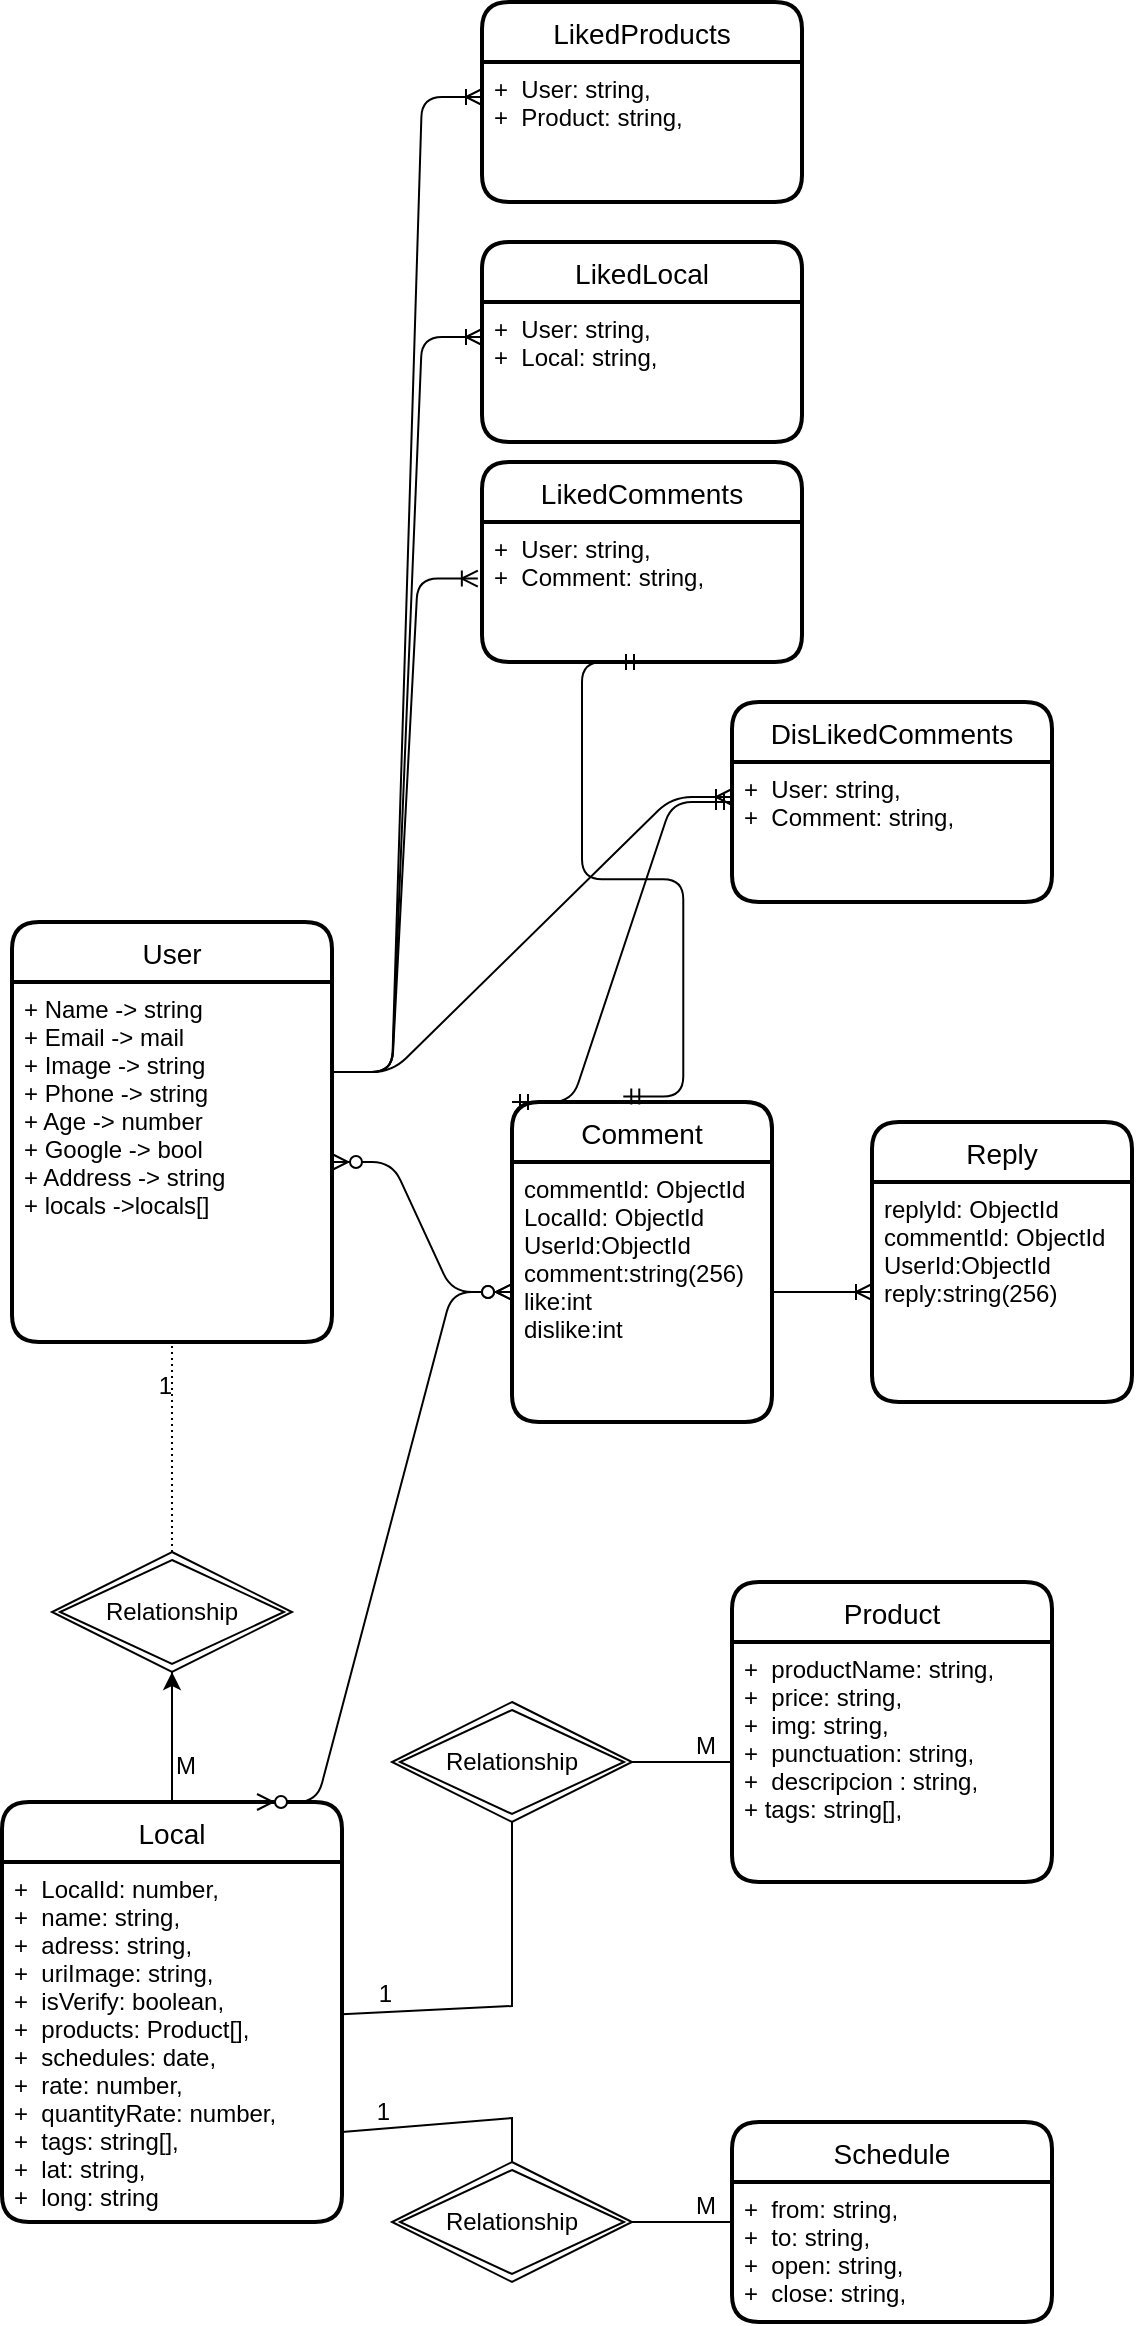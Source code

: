 <mxfile>
    <diagram id="dfq4scQvj7t1t1Jvq5pm" name="Database">
        <mxGraphModel dx="1151" dy="1670" grid="1" gridSize="10" guides="1" tooltips="1" connect="1" arrows="1" fold="1" page="1" pageScale="1" pageWidth="850" pageHeight="1100" math="0" shadow="0">
            <root>
                <mxCell id="0"/>
                <mxCell id="1" parent="0"/>
                <mxCell id="15" style="edgeStyle=none;html=1;exitX=0.5;exitY=0;exitDx=0;exitDy=0;" parent="1" source="12" edge="1">
                    <mxGeometry relative="1" as="geometry">
                        <mxPoint x="200" y="90" as="targetPoint"/>
                    </mxGeometry>
                </mxCell>
                <mxCell id="12" value="User" style="swimlane;childLayout=stackLayout;horizontal=1;startSize=30;horizontalStack=0;rounded=1;fontSize=14;fontStyle=0;strokeWidth=2;resizeParent=0;resizeLast=1;shadow=0;dashed=0;align=center;" parent="1" vertex="1">
                    <mxGeometry x="140" y="70" width="160" height="210" as="geometry"/>
                </mxCell>
                <mxCell id="13" value="+ Name -&gt; string&#10;+ Email -&gt; mail&#10;+ Image -&gt; string&#10;+ Phone -&gt; string&#10;+ Age -&gt; number&#10;+ Google -&gt; bool&#10;+ Address -&gt; string&#10;+ locals -&gt;locals[]&#10;" style="align=left;strokeColor=none;fillColor=none;spacingLeft=4;fontSize=12;verticalAlign=top;resizable=0;rotatable=0;part=1;" parent="12" vertex="1">
                    <mxGeometry y="30" width="160" height="180" as="geometry"/>
                </mxCell>
                <mxCell id="52" value="" style="edgeStyle=none;html=1;" parent="1" source="16" target="31" edge="1">
                    <mxGeometry relative="1" as="geometry"/>
                </mxCell>
                <mxCell id="16" value="Local" style="swimlane;childLayout=stackLayout;horizontal=1;startSize=30;horizontalStack=0;rounded=1;fontSize=14;fontStyle=0;strokeWidth=2;resizeParent=0;resizeLast=1;shadow=0;dashed=0;align=center;" parent="1" vertex="1">
                    <mxGeometry x="135" y="510" width="170" height="210" as="geometry"/>
                </mxCell>
                <mxCell id="17" value="+  LocalId: number,&#10;+  name: string,&#10;+  adress: string,&#10;+  uriImage: string,&#10;+  isVerify: boolean,&#10;+  products: Product[],&#10;+  schedules: date,&#10;+  rate: number,&#10;+  quantityRate: number,&#10;+  tags: string[],&#10;+  lat: string,&#10;+  long: string" style="align=left;strokeColor=none;fillColor=none;spacingLeft=4;fontSize=12;verticalAlign=top;resizable=0;rotatable=0;part=1;" parent="16" vertex="1">
                    <mxGeometry y="30" width="170" height="180" as="geometry"/>
                </mxCell>
                <mxCell id="18" value="Product" style="swimlane;childLayout=stackLayout;horizontal=1;startSize=30;horizontalStack=0;rounded=1;fontSize=14;fontStyle=0;strokeWidth=2;resizeParent=0;resizeLast=1;shadow=0;dashed=0;align=center;" parent="1" vertex="1">
                    <mxGeometry x="500" y="400" width="160" height="150" as="geometry"/>
                </mxCell>
                <mxCell id="19" value="+  productName: string,&#10;+  price: string,&#10;+  img: string,&#10;+  punctuation: string,&#10;+  descripcion : string,&#10;+ tags: string[]," style="align=left;strokeColor=none;fillColor=none;spacingLeft=4;fontSize=12;verticalAlign=top;resizable=0;rotatable=0;part=1;" parent="18" vertex="1">
                    <mxGeometry y="30" width="160" height="120" as="geometry"/>
                </mxCell>
                <mxCell id="21" value="Schedule" style="swimlane;childLayout=stackLayout;horizontal=1;startSize=30;horizontalStack=0;rounded=1;fontSize=14;fontStyle=0;strokeWidth=2;resizeParent=0;resizeLast=1;shadow=0;dashed=0;align=center;" parent="1" vertex="1">
                    <mxGeometry x="500" y="670" width="160" height="100" as="geometry"/>
                </mxCell>
                <mxCell id="22" value="+  from: string,&#10;+  to: string,&#10;+  open: string,&#10;+  close: string," style="align=left;strokeColor=none;fillColor=none;spacingLeft=4;fontSize=12;verticalAlign=top;resizable=0;rotatable=0;part=1;" parent="21" vertex="1">
                    <mxGeometry y="30" width="160" height="70" as="geometry"/>
                </mxCell>
                <mxCell id="31" value="Relationship" style="shape=rhombus;double=1;perimeter=rhombusPerimeter;whiteSpace=wrap;html=1;align=center;" parent="1" vertex="1">
                    <mxGeometry x="160" y="385" width="120" height="60" as="geometry"/>
                </mxCell>
                <mxCell id="32" value="" style="endArrow=none;html=1;rounded=0;dashed=1;dashPattern=1 2;entryX=0.5;entryY=1;entryDx=0;entryDy=0;exitX=0.5;exitY=0;exitDx=0;exitDy=0;" parent="1" source="31" target="13" edge="1">
                    <mxGeometry relative="1" as="geometry">
                        <mxPoint x="550" y="540" as="sourcePoint"/>
                        <mxPoint x="710" y="540" as="targetPoint"/>
                        <Array as="points"/>
                    </mxGeometry>
                </mxCell>
                <mxCell id="33" value="1" style="resizable=0;html=1;align=right;verticalAlign=bottom;" parent="32" connectable="0" vertex="1">
                    <mxGeometry x="1" relative="1" as="geometry">
                        <mxPoint y="30" as="offset"/>
                    </mxGeometry>
                </mxCell>
                <mxCell id="35" value="Relationship" style="shape=rhombus;double=1;perimeter=rhombusPerimeter;whiteSpace=wrap;html=1;align=center;" parent="1" vertex="1">
                    <mxGeometry x="330" y="460" width="120" height="60" as="geometry"/>
                </mxCell>
                <mxCell id="37" value="" style="endArrow=none;html=1;rounded=0;exitX=0.5;exitY=1;exitDx=0;exitDy=0;entryX=1;entryY=0.423;entryDx=0;entryDy=0;entryPerimeter=0;" parent="1" source="35" target="17" edge="1">
                    <mxGeometry relative="1" as="geometry">
                        <mxPoint x="540" y="580" as="sourcePoint"/>
                        <mxPoint x="700" y="580" as="targetPoint"/>
                        <Array as="points">
                            <mxPoint x="390" y="612"/>
                        </Array>
                    </mxGeometry>
                </mxCell>
                <mxCell id="38" value="1" style="resizable=0;html=1;align=right;verticalAlign=bottom;" parent="37" connectable="0" vertex="1">
                    <mxGeometry x="1" relative="1" as="geometry">
                        <mxPoint x="25" y="-2" as="offset"/>
                    </mxGeometry>
                </mxCell>
                <mxCell id="39" value="" style="endArrow=none;html=1;rounded=0;exitX=0;exitY=0.5;exitDx=0;exitDy=0;entryX=1;entryY=0.5;entryDx=0;entryDy=0;" parent="1" source="19" target="35" edge="1">
                    <mxGeometry relative="1" as="geometry">
                        <mxPoint x="480" y="600" as="sourcePoint"/>
                        <mxPoint x="530" y="570" as="targetPoint"/>
                    </mxGeometry>
                </mxCell>
                <mxCell id="40" value="M" style="resizable=0;html=1;align=left;verticalAlign=bottom;" parent="39" connectable="0" vertex="1">
                    <mxGeometry x="-1" relative="1" as="geometry">
                        <mxPoint x="-20" as="offset"/>
                    </mxGeometry>
                </mxCell>
                <mxCell id="42" value="" style="endArrow=none;html=1;rounded=0;entryX=1;entryY=0.75;entryDx=0;entryDy=0;exitX=0.5;exitY=0;exitDx=0;exitDy=0;" parent="1" source="44" target="17" edge="1">
                    <mxGeometry relative="1" as="geometry">
                        <mxPoint x="520" y="680" as="sourcePoint"/>
                        <mxPoint x="435" y="621.91" as="targetPoint"/>
                        <Array as="points">
                            <mxPoint x="390" y="668"/>
                        </Array>
                    </mxGeometry>
                </mxCell>
                <mxCell id="43" value="1" style="resizable=0;html=1;align=right;verticalAlign=bottom;" parent="42" connectable="0" vertex="1">
                    <mxGeometry x="1" relative="1" as="geometry">
                        <mxPoint x="25" y="-2" as="offset"/>
                    </mxGeometry>
                </mxCell>
                <mxCell id="44" value="Relationship" style="shape=rhombus;double=1;perimeter=rhombusPerimeter;whiteSpace=wrap;html=1;align=center;" parent="1" vertex="1">
                    <mxGeometry x="330" y="690" width="120" height="60" as="geometry"/>
                </mxCell>
                <mxCell id="45" value="" style="endArrow=none;html=1;rounded=0;entryX=1;entryY=0.5;entryDx=0;entryDy=0;" parent="1" target="44" edge="1">
                    <mxGeometry relative="1" as="geometry">
                        <mxPoint x="500" y="720" as="sourcePoint"/>
                        <mxPoint x="440" y="732.5" as="targetPoint"/>
                    </mxGeometry>
                </mxCell>
                <mxCell id="46" value="M" style="resizable=0;html=1;align=left;verticalAlign=bottom;" parent="45" connectable="0" vertex="1">
                    <mxGeometry x="-1" relative="1" as="geometry">
                        <mxPoint x="-20" as="offset"/>
                    </mxGeometry>
                </mxCell>
                <mxCell id="48" value="" style="endArrow=none;html=1;rounded=0;exitX=0.5;exitY=0;exitDx=0;exitDy=0;entryX=0.5;entryY=1;entryDx=0;entryDy=0;" parent="1" source="16" target="31" edge="1">
                    <mxGeometry relative="1" as="geometry">
                        <mxPoint x="560" y="600" as="sourcePoint"/>
                        <mxPoint x="720" y="600" as="targetPoint"/>
                    </mxGeometry>
                </mxCell>
                <mxCell id="49" value="M" style="resizable=0;html=1;align=left;verticalAlign=bottom;" parent="48" connectable="0" vertex="1">
                    <mxGeometry x="-1" relative="1" as="geometry">
                        <mxPoint y="-10" as="offset"/>
                    </mxGeometry>
                </mxCell>
                <mxCell id="70LDlbrw-JERDDGiXMj8-56" value="LikedProducts" style="swimlane;childLayout=stackLayout;horizontal=1;startSize=30;horizontalStack=0;rounded=1;fontSize=14;fontStyle=0;strokeWidth=2;resizeParent=0;resizeLast=1;shadow=0;dashed=0;align=center;" parent="1" vertex="1">
                    <mxGeometry x="375" y="-390" width="160" height="100" as="geometry"/>
                </mxCell>
                <mxCell id="70LDlbrw-JERDDGiXMj8-57" value="+  User: string,&#10;+  Product: string," style="align=left;strokeColor=none;fillColor=none;spacingLeft=4;fontSize=12;verticalAlign=top;resizable=0;rotatable=0;part=1;" parent="70LDlbrw-JERDDGiXMj8-56" vertex="1">
                    <mxGeometry y="30" width="160" height="70" as="geometry"/>
                </mxCell>
                <mxCell id="70LDlbrw-JERDDGiXMj8-58" value="LikedLocal" style="swimlane;childLayout=stackLayout;horizontal=1;startSize=30;horizontalStack=0;rounded=1;fontSize=14;fontStyle=0;strokeWidth=2;resizeParent=0;resizeLast=1;shadow=0;dashed=0;align=center;" parent="1" vertex="1">
                    <mxGeometry x="375" y="-270" width="160" height="100" as="geometry"/>
                </mxCell>
                <mxCell id="70LDlbrw-JERDDGiXMj8-59" value="+  User: string,&#10;+  Local: string," style="align=left;strokeColor=none;fillColor=none;spacingLeft=4;fontSize=12;verticalAlign=top;resizable=0;rotatable=0;part=1;" parent="70LDlbrw-JERDDGiXMj8-58" vertex="1">
                    <mxGeometry y="30" width="160" height="70" as="geometry"/>
                </mxCell>
                <mxCell id="53" value="" style="edgeStyle=entityRelationEdgeStyle;fontSize=12;html=1;endArrow=ERoneToMany;exitX=1;exitY=0.25;exitDx=0;exitDy=0;entryX=0;entryY=0.25;entryDx=0;entryDy=0;" parent="1" source="13" target="70LDlbrw-JERDDGiXMj8-57" edge="1">
                    <mxGeometry width="100" height="100" relative="1" as="geometry">
                        <mxPoint x="290" y="190" as="sourcePoint"/>
                        <mxPoint x="390" y="90" as="targetPoint"/>
                    </mxGeometry>
                </mxCell>
                <mxCell id="54" value="" style="edgeStyle=entityRelationEdgeStyle;fontSize=12;html=1;endArrow=ERoneToMany;exitX=1;exitY=0.25;exitDx=0;exitDy=0;entryX=0;entryY=0.25;entryDx=0;entryDy=0;" parent="1" source="13" target="70LDlbrw-JERDDGiXMj8-59" edge="1">
                    <mxGeometry width="100" height="100" relative="1" as="geometry">
                        <mxPoint x="310" y="155" as="sourcePoint"/>
                        <mxPoint x="380" y="87.5" as="targetPoint"/>
                    </mxGeometry>
                </mxCell>
                <mxCell id="mbUt-W5NrpNwAsDVjMWK-54" value="Comment" style="swimlane;childLayout=stackLayout;horizontal=1;startSize=30;horizontalStack=0;rounded=1;fontSize=14;fontStyle=0;strokeWidth=2;resizeParent=0;resizeLast=1;shadow=0;dashed=0;align=center;" parent="1" vertex="1">
                    <mxGeometry x="390" y="160" width="130" height="160" as="geometry"/>
                </mxCell>
                <mxCell id="mbUt-W5NrpNwAsDVjMWK-55" value="commentId: ObjectId&#10;LocalId: ObjectId&#10;UserId:ObjectId&#10;comment:string(256)&#10;like:int&#10;dislike:int&#10;" style="align=left;strokeColor=none;fillColor=none;spacingLeft=4;fontSize=12;verticalAlign=top;resizable=0;rotatable=0;part=1;" parent="mbUt-W5NrpNwAsDVjMWK-54" vertex="1">
                    <mxGeometry y="30" width="130" height="130" as="geometry"/>
                </mxCell>
                <mxCell id="mbUt-W5NrpNwAsDVjMWK-56" value="Reply" style="swimlane;childLayout=stackLayout;horizontal=1;startSize=30;horizontalStack=0;rounded=1;fontSize=14;fontStyle=0;strokeWidth=2;resizeParent=0;resizeLast=1;shadow=0;dashed=0;align=center;" parent="1" vertex="1">
                    <mxGeometry x="570" y="170" width="130" height="140" as="geometry"/>
                </mxCell>
                <mxCell id="mbUt-W5NrpNwAsDVjMWK-57" value="replyId: ObjectId&#10;commentId: ObjectId&#10;UserId:ObjectId&#10;reply:string(256)&#10;" style="align=left;strokeColor=none;fillColor=none;spacingLeft=4;fontSize=12;verticalAlign=top;resizable=0;rotatable=0;part=1;" parent="mbUt-W5NrpNwAsDVjMWK-56" vertex="1">
                    <mxGeometry y="30" width="130" height="110" as="geometry"/>
                </mxCell>
                <mxCell id="mbUt-W5NrpNwAsDVjMWK-59" value="" style="edgeStyle=entityRelationEdgeStyle;fontSize=12;html=1;endArrow=ERzeroToMany;endFill=1;startArrow=ERzeroToMany;exitX=0.75;exitY=0;exitDx=0;exitDy=0;entryX=0;entryY=0.5;entryDx=0;entryDy=0;" parent="1" source="16" target="mbUt-W5NrpNwAsDVjMWK-55" edge="1">
                    <mxGeometry width="100" height="100" relative="1" as="geometry">
                        <mxPoint x="420" y="380" as="sourcePoint"/>
                        <mxPoint x="520" y="280" as="targetPoint"/>
                    </mxGeometry>
                </mxCell>
                <mxCell id="mbUt-W5NrpNwAsDVjMWK-60" value="" style="edgeStyle=entityRelationEdgeStyle;fontSize=12;html=1;endArrow=ERzeroToMany;endFill=1;startArrow=ERzeroToMany;exitX=1;exitY=0.5;exitDx=0;exitDy=0;entryX=0;entryY=0.5;entryDx=0;entryDy=0;" parent="1" source="13" target="mbUt-W5NrpNwAsDVjMWK-55" edge="1">
                    <mxGeometry width="100" height="100" relative="1" as="geometry">
                        <mxPoint x="340.0" y="330" as="sourcePoint"/>
                        <mxPoint x="527.5" y="140" as="targetPoint"/>
                    </mxGeometry>
                </mxCell>
                <mxCell id="mbUt-W5NrpNwAsDVjMWK-61" value="" style="edgeStyle=entityRelationEdgeStyle;fontSize=12;html=1;endArrow=ERoneToMany;exitX=1;exitY=0.5;exitDx=0;exitDy=0;entryX=0;entryY=0.5;entryDx=0;entryDy=0;" parent="1" source="mbUt-W5NrpNwAsDVjMWK-55" target="mbUt-W5NrpNwAsDVjMWK-57" edge="1">
                    <mxGeometry width="100" height="100" relative="1" as="geometry">
                        <mxPoint x="560" y="270" as="sourcePoint"/>
                        <mxPoint x="660" y="170" as="targetPoint"/>
                    </mxGeometry>
                </mxCell>
                <mxCell id="r5jr3pNOG1lA3lrCErKS-54" value="LikedComments" style="swimlane;childLayout=stackLayout;horizontal=1;startSize=30;horizontalStack=0;rounded=1;fontSize=14;fontStyle=0;strokeWidth=2;resizeParent=0;resizeLast=1;shadow=0;dashed=0;align=center;" parent="1" vertex="1">
                    <mxGeometry x="375" y="-160" width="160" height="100" as="geometry"/>
                </mxCell>
                <mxCell id="r5jr3pNOG1lA3lrCErKS-55" value="+  User: string,&#10;+  Comment: string," style="align=left;strokeColor=none;fillColor=none;spacingLeft=4;fontSize=12;verticalAlign=top;resizable=0;rotatable=0;part=1;" parent="r5jr3pNOG1lA3lrCErKS-54" vertex="1">
                    <mxGeometry y="30" width="160" height="70" as="geometry"/>
                </mxCell>
                <mxCell id="r5jr3pNOG1lA3lrCErKS-56" value="" style="edgeStyle=entityRelationEdgeStyle;fontSize=12;html=1;endArrow=ERoneToMany;exitX=1;exitY=0.25;exitDx=0;exitDy=0;entryX=-0.013;entryY=0.404;entryDx=0;entryDy=0;entryPerimeter=0;" parent="1" source="13" target="r5jr3pNOG1lA3lrCErKS-55" edge="1">
                    <mxGeometry width="100" height="100" relative="1" as="geometry">
                        <mxPoint x="310" y="155" as="sourcePoint"/>
                        <mxPoint x="390" y="57.5" as="targetPoint"/>
                    </mxGeometry>
                </mxCell>
                <mxCell id="GpoZdMVEa_vxiwaz0cy8-56" value="" style="edgeStyle=entityRelationEdgeStyle;fontSize=12;html=1;endArrow=ERmandOne;startArrow=ERmandOne;exitX=0.428;exitY=-0.017;exitDx=0;exitDy=0;entryX=0.5;entryY=1;entryDx=0;entryDy=0;exitPerimeter=0;" parent="1" source="mbUt-W5NrpNwAsDVjMWK-54" target="r5jr3pNOG1lA3lrCErKS-55" edge="1">
                    <mxGeometry width="100" height="100" relative="1" as="geometry">
                        <mxPoint x="340" y="140" as="sourcePoint"/>
                        <mxPoint x="740" y="-40" as="targetPoint"/>
                    </mxGeometry>
                </mxCell>
                <mxCell id="sHkhhgN5T9ELdEEyjeLo-54" value="DisLikedComments" style="swimlane;childLayout=stackLayout;horizontal=1;startSize=30;horizontalStack=0;rounded=1;fontSize=14;fontStyle=0;strokeWidth=2;resizeParent=0;resizeLast=1;shadow=0;dashed=0;align=center;" parent="1" vertex="1">
                    <mxGeometry x="500" y="-40" width="160" height="100" as="geometry"/>
                </mxCell>
                <mxCell id="sHkhhgN5T9ELdEEyjeLo-55" value="+  User: string,&#10;+  Comment: string," style="align=left;strokeColor=none;fillColor=none;spacingLeft=4;fontSize=12;verticalAlign=top;resizable=0;rotatable=0;part=1;" parent="sHkhhgN5T9ELdEEyjeLo-54" vertex="1">
                    <mxGeometry y="30" width="160" height="70" as="geometry"/>
                </mxCell>
                <mxCell id="sHkhhgN5T9ELdEEyjeLo-56" value="" style="edgeStyle=entityRelationEdgeStyle;fontSize=12;html=1;endArrow=ERmandOne;startArrow=ERmandOne;entryX=0;entryY=0.5;entryDx=0;entryDy=0;exitX=0;exitY=0;exitDx=0;exitDy=0;" parent="1" source="mbUt-W5NrpNwAsDVjMWK-54" target="sHkhhgN5T9ELdEEyjeLo-54" edge="1">
                    <mxGeometry width="100" height="100" relative="1" as="geometry">
                        <mxPoint x="380" y="150" as="sourcePoint"/>
                        <mxPoint x="470" y="-70" as="targetPoint"/>
                    </mxGeometry>
                </mxCell>
                <mxCell id="sHkhhgN5T9ELdEEyjeLo-57" value="" style="edgeStyle=entityRelationEdgeStyle;fontSize=12;html=1;endArrow=ERoneToMany;exitX=1;exitY=0.25;exitDx=0;exitDy=0;entryX=0;entryY=0.25;entryDx=0;entryDy=0;" parent="1" source="13" target="sHkhhgN5T9ELdEEyjeLo-55" edge="1">
                    <mxGeometry width="100" height="100" relative="1" as="geometry">
                        <mxPoint x="370" y="30" as="sourcePoint"/>
                        <mxPoint x="470" y="-70" as="targetPoint"/>
                    </mxGeometry>
                </mxCell>
            </root>
        </mxGraphModel>
    </diagram>
    <diagram id="BPa-UHkgcwuQ-Z4H9gA3" name="User">
        <mxGraphModel dx="1151" dy="570" grid="1" gridSize="10" guides="1" tooltips="1" connect="1" arrows="1" fold="1" page="1" pageScale="1" pageWidth="850" pageHeight="1100" math="0" shadow="0">
            <root>
                <mxCell id="0"/>
                <mxCell id="1" parent="0"/>
                <mxCell id="sXhZtZXbX17402npqiWz-1" value="User" style="swimlane;childLayout=stackLayout;horizontal=1;startSize=30;horizontalStack=0;rounded=1;fontSize=14;fontStyle=0;strokeWidth=2;resizeParent=0;resizeLast=1;shadow=0;dashed=0;align=center;" parent="1" vertex="1">
                    <mxGeometry x="40" y="30" width="160" height="210" as="geometry"/>
                </mxCell>
                <mxCell id="sXhZtZXbX17402npqiWz-2" value="+ Name -&gt; string&#10;+ Email -&gt; mail&#10;+ Image -&gt; string&#10;+ Phone -&gt; string&#10;+ Age -&gt; number&#10;+ Google -&gt; bool&#10;+ Facebook -&gt; bool&#10;+ Address -&gt; string&#10;+ locals -&gt; bool&#10;&#10;" style="align=left;strokeColor=none;fillColor=none;spacingLeft=4;fontSize=12;verticalAlign=top;resizable=0;rotatable=0;part=1;" parent="sXhZtZXbX17402npqiWz-1" vertex="1">
                    <mxGeometry y="30" width="160" height="180" as="geometry"/>
                </mxCell>
            </root>
        </mxGraphModel>
    </diagram>
    <diagram id="9kS50toA24PQq8nJdRZk" name="Local">
        <mxGraphModel dx="1151" dy="570" grid="1" gridSize="10" guides="1" tooltips="1" connect="1" arrows="1" fold="1" page="1" pageScale="1" pageWidth="850" pageHeight="1100" math="0" shadow="0">
            <root>
                <mxCell id="0"/>
                <mxCell id="1" parent="0"/>
                <mxCell id="0VIafkdBmgdn1MZ_sX1k-1" value="Local" style="swimlane;childLayout=stackLayout;horizontal=1;startSize=30;horizontalStack=0;rounded=1;fontSize=14;fontStyle=0;strokeWidth=2;resizeParent=0;resizeLast=1;shadow=0;dashed=0;align=center;" parent="1" vertex="1">
                    <mxGeometry x="40" y="10" width="170" height="230" as="geometry"/>
                </mxCell>
                <mxCell id="0VIafkdBmgdn1MZ_sX1k-2" value="+  LocalId: number,&#10;+  name: string,&#10;+  adress: string,&#10;+  uriImage: string,&#10;+  isVerify: boolean,&#10;+  products: Product[],&#10;+  schedules: Schedule[],&#10;+  rate: number,&#10;+  quantityRate: number,&#10;+  tags: string[]&#10;+ long: string&#10;+ lat: string" style="align=left;strokeColor=none;fillColor=none;spacingLeft=4;fontSize=12;verticalAlign=top;resizable=0;rotatable=0;part=1;" parent="0VIafkdBmgdn1MZ_sX1k-1" vertex="1">
                    <mxGeometry y="30" width="170" height="200" as="geometry"/>
                </mxCell>
            </root>
        </mxGraphModel>
    </diagram>
    <diagram id="UJs9oBOm6o-esZ4-wXAz" name="Product">
        <mxGraphModel dx="1151" dy="570" grid="1" gridSize="10" guides="1" tooltips="1" connect="1" arrows="1" fold="1" page="1" pageScale="1" pageWidth="850" pageHeight="1100" math="0" shadow="0">
            <root>
                <mxCell id="0"/>
                <mxCell id="1" parent="0"/>
                <mxCell id="Yl93PIp3yihroiLEg5Rz-1" value="Product" style="swimlane;childLayout=stackLayout;horizontal=1;startSize=30;horizontalStack=0;rounded=1;fontSize=14;fontStyle=0;strokeWidth=2;resizeParent=0;resizeLast=1;shadow=0;dashed=0;align=center;" parent="1" vertex="1">
                    <mxGeometry x="40" y="40" width="160" height="150" as="geometry"/>
                </mxCell>
                <mxCell id="Yl93PIp3yihroiLEg5Rz-2" value="+  productName: string,&#10;+  price: string,&#10;+  img: string,&#10;+  punctuation: string,&#10;+  descripcion : string,&#10;+ tags: string[]," style="align=left;strokeColor=none;fillColor=none;spacingLeft=4;fontSize=12;verticalAlign=top;resizable=0;rotatable=0;part=1;" parent="Yl93PIp3yihroiLEg5Rz-1" vertex="1">
                    <mxGeometry y="30" width="160" height="120" as="geometry"/>
                </mxCell>
            </root>
        </mxGraphModel>
    </diagram>
    <diagram id="CvQdnz-AQesq5HmYPIsi" name="Schedule">
        <mxGraphModel dx="1151" dy="570" grid="1" gridSize="10" guides="1" tooltips="1" connect="1" arrows="1" fold="1" page="1" pageScale="1" pageWidth="850" pageHeight="1100" math="0" shadow="0">
            <root>
                <mxCell id="0"/>
                <mxCell id="1" parent="0"/>
                <mxCell id="hATsTJF4kZuX_Z8cMmuq-1" value="Schedule" style="swimlane;childLayout=stackLayout;horizontal=1;startSize=30;horizontalStack=0;rounded=1;fontSize=14;fontStyle=0;strokeWidth=2;resizeParent=0;resizeLast=1;shadow=0;dashed=0;align=center;" parent="1" vertex="1">
                    <mxGeometry x="40" y="40" width="160" height="100" as="geometry"/>
                </mxCell>
                <mxCell id="hATsTJF4kZuX_Z8cMmuq-2" value="+  from: string,&#10;+  to: string,&#10;+  open: string,&#10;+  close: string," style="align=left;strokeColor=none;fillColor=none;spacingLeft=4;fontSize=12;verticalAlign=top;resizable=0;rotatable=0;part=1;" parent="hATsTJF4kZuX_Z8cMmuq-1" vertex="1">
                    <mxGeometry y="30" width="160" height="70" as="geometry"/>
                </mxCell>
            </root>
        </mxGraphModel>
    </diagram>
    <diagram id="IiMBS5ljEN6D9kfixFfi" name="Likes">
        <mxGraphModel dx="1151" dy="570" grid="1" gridSize="10" guides="1" tooltips="1" connect="1" arrows="1" fold="1" page="1" pageScale="1" pageWidth="850" pageHeight="1100" math="0" shadow="0">
            <root>
                <mxCell id="0"/>
                <mxCell id="1" parent="0"/>
                <mxCell id="DuvrvsMX7kfASkCNhGuI-1" value="LikedProducts" style="swimlane;childLayout=stackLayout;horizontal=1;startSize=30;horizontalStack=0;rounded=1;fontSize=14;fontStyle=0;strokeWidth=2;resizeParent=0;resizeLast=1;shadow=0;dashed=0;align=center;" parent="1" vertex="1">
                    <mxGeometry x="40" y="40" width="160" height="100" as="geometry"/>
                </mxCell>
                <mxCell id="DuvrvsMX7kfASkCNhGuI-2" value="+  User: string,&#10;+  Product: string," style="align=left;strokeColor=none;fillColor=none;spacingLeft=4;fontSize=12;verticalAlign=top;resizable=0;rotatable=0;part=1;" parent="DuvrvsMX7kfASkCNhGuI-1" vertex="1">
                    <mxGeometry y="30" width="160" height="70" as="geometry"/>
                </mxCell>
                <mxCell id="DuvrvsMX7kfASkCNhGuI-3" value="LikedLocal" style="swimlane;childLayout=stackLayout;horizontal=1;startSize=30;horizontalStack=0;rounded=1;fontSize=14;fontStyle=0;strokeWidth=2;resizeParent=0;resizeLast=1;shadow=0;dashed=0;align=center;" parent="1" vertex="1">
                    <mxGeometry x="240" y="40" width="160" height="100" as="geometry"/>
                </mxCell>
                <mxCell id="DuvrvsMX7kfASkCNhGuI-4" value="+  User: string,&#10;+  Local: string," style="align=left;strokeColor=none;fillColor=none;spacingLeft=4;fontSize=12;verticalAlign=top;resizable=0;rotatable=0;part=1;" parent="DuvrvsMX7kfASkCNhGuI-3" vertex="1">
                    <mxGeometry y="30" width="160" height="70" as="geometry"/>
                </mxCell>
                <mxCell id="8h3GSRWmZR3c02rdFf-o-1" value="LikedComments" style="swimlane;childLayout=stackLayout;horizontal=1;startSize=30;horizontalStack=0;rounded=1;fontSize=14;fontStyle=0;strokeWidth=2;resizeParent=0;resizeLast=1;shadow=0;dashed=0;align=center;" parent="1" vertex="1">
                    <mxGeometry x="420" y="40" width="160" height="100" as="geometry"/>
                </mxCell>
                <mxCell id="8h3GSRWmZR3c02rdFf-o-2" value="+  User: string,&#10;+  Comment: string," style="align=left;strokeColor=none;fillColor=none;spacingLeft=4;fontSize=12;verticalAlign=top;resizable=0;rotatable=0;part=1;" parent="8h3GSRWmZR3c02rdFf-o-1" vertex="1">
                    <mxGeometry y="30" width="160" height="70" as="geometry"/>
                </mxCell>
            </root>
        </mxGraphModel>
    </diagram>
    <diagram id="1ptKOYtLsiTsGE3Xk_gv" name="Comments">
        <mxGraphModel dx="1151" dy="570" grid="1" gridSize="10" guides="1" tooltips="1" connect="1" arrows="1" fold="1" page="1" pageScale="1" pageWidth="850" pageHeight="1100" math="0" shadow="0">
            <root>
                <mxCell id="0"/>
                <mxCell id="1" parent="0"/>
                <mxCell id="Ea1p-Pury4z-DoApzVZW-1" value="Comment" style="swimlane;childLayout=stackLayout;horizontal=1;startSize=30;horizontalStack=0;rounded=1;fontSize=14;fontStyle=0;strokeWidth=2;resizeParent=0;resizeLast=1;shadow=0;dashed=0;align=center;" parent="1" vertex="1">
                    <mxGeometry x="120" y="80" width="160" height="220" as="geometry"/>
                </mxCell>
                <mxCell id="Ea1p-Pury4z-DoApzVZW-2" value="commentId: ObjectId&#10;LocalId: ObjectId&#10;UserId:ObjectId&#10;comment:string(256)&#10;like:int&#10;dislike:int&#10;" style="align=left;strokeColor=none;fillColor=none;spacingLeft=4;fontSize=12;verticalAlign=top;resizable=0;rotatable=0;part=1;" parent="Ea1p-Pury4z-DoApzVZW-1" vertex="1">
                    <mxGeometry y="30" width="160" height="190" as="geometry"/>
                </mxCell>
                <mxCell id="Ea1p-Pury4z-DoApzVZW-3" value="Reply" style="swimlane;childLayout=stackLayout;horizontal=1;startSize=30;horizontalStack=0;rounded=1;fontSize=14;fontStyle=0;strokeWidth=2;resizeParent=0;resizeLast=1;shadow=0;dashed=0;align=center;" parent="1" vertex="1">
                    <mxGeometry x="300" y="80" width="160" height="220" as="geometry"/>
                </mxCell>
                <mxCell id="Ea1p-Pury4z-DoApzVZW-4" value="replyId: ObjectId&#10;commentId: ObjectId&#10;UserId:ObjectId&#10;reply:string(256)&#10;" style="align=left;strokeColor=none;fillColor=none;spacingLeft=4;fontSize=12;verticalAlign=top;resizable=0;rotatable=0;part=1;" parent="Ea1p-Pury4z-DoApzVZW-3" vertex="1">
                    <mxGeometry y="30" width="160" height="190" as="geometry"/>
                </mxCell>
            </root>
        </mxGraphModel>
    </diagram>
    <diagram id="lXiH23BoyuXyMfAQ4f1b" name="VerifyEmail">
        <mxGraphModel dx="1151" dy="570" grid="1" gridSize="10" guides="1" tooltips="1" connect="1" arrows="1" fold="1" page="1" pageScale="1" pageWidth="850" pageHeight="1100" math="0" shadow="0">
            <root>
                <mxCell id="0"/>
                <mxCell id="1" parent="0"/>
                <mxCell id="HJjaZ7ZI8QGbXZ1ixgoa-1" value="VerifyEmail" style="swimlane;childLayout=stackLayout;horizontal=1;startSize=30;horizontalStack=0;rounded=1;fontSize=14;fontStyle=0;strokeWidth=2;resizeParent=0;resizeLast=1;shadow=0;dashed=0;align=center;" parent="1" vertex="1">
                    <mxGeometry x="300" y="80" width="160" height="90" as="geometry"/>
                </mxCell>
                <mxCell id="HJjaZ7ZI8QGbXZ1ixgoa-2" value="Email: string&#10;Code: string&#10;" style="align=left;strokeColor=none;fillColor=none;spacingLeft=4;fontSize=12;verticalAlign=top;resizable=0;rotatable=0;part=1;" parent="HJjaZ7ZI8QGbXZ1ixgoa-1" vertex="1">
                    <mxGeometry y="30" width="160" height="60" as="geometry"/>
                </mxCell>
            </root>
        </mxGraphModel>
    </diagram>
    <diagram id="UdcbJMe37pucz0GjNTOE" name="Dislike">
        <mxGraphModel dx="1151" dy="1670" grid="1" gridSize="10" guides="1" tooltips="1" connect="1" arrows="1" fold="1" page="1" pageScale="1" pageWidth="850" pageHeight="1100" math="0" shadow="0">
            <root>
                <mxCell id="0"/>
                <mxCell id="1" parent="0"/>
                <mxCell id="uXZTG4O3NQpjmdwQcE0_-1" value="DisLikedComments" style="swimlane;childLayout=stackLayout;horizontal=1;startSize=30;horizontalStack=0;rounded=1;fontSize=14;fontStyle=0;strokeWidth=2;resizeParent=0;resizeLast=1;shadow=0;dashed=0;align=center;" parent="1" vertex="1">
                    <mxGeometry x="200" width="160" height="100" as="geometry"/>
                </mxCell>
                <mxCell id="uXZTG4O3NQpjmdwQcE0_-2" value="+  User: string,&#10;+  Comment: string," style="align=left;strokeColor=none;fillColor=none;spacingLeft=4;fontSize=12;verticalAlign=top;resizable=0;rotatable=0;part=1;" parent="uXZTG4O3NQpjmdwQcE0_-1" vertex="1">
                    <mxGeometry y="30" width="160" height="70" as="geometry"/>
                </mxCell>
            </root>
        </mxGraphModel>
    </diagram>
</mxfile>